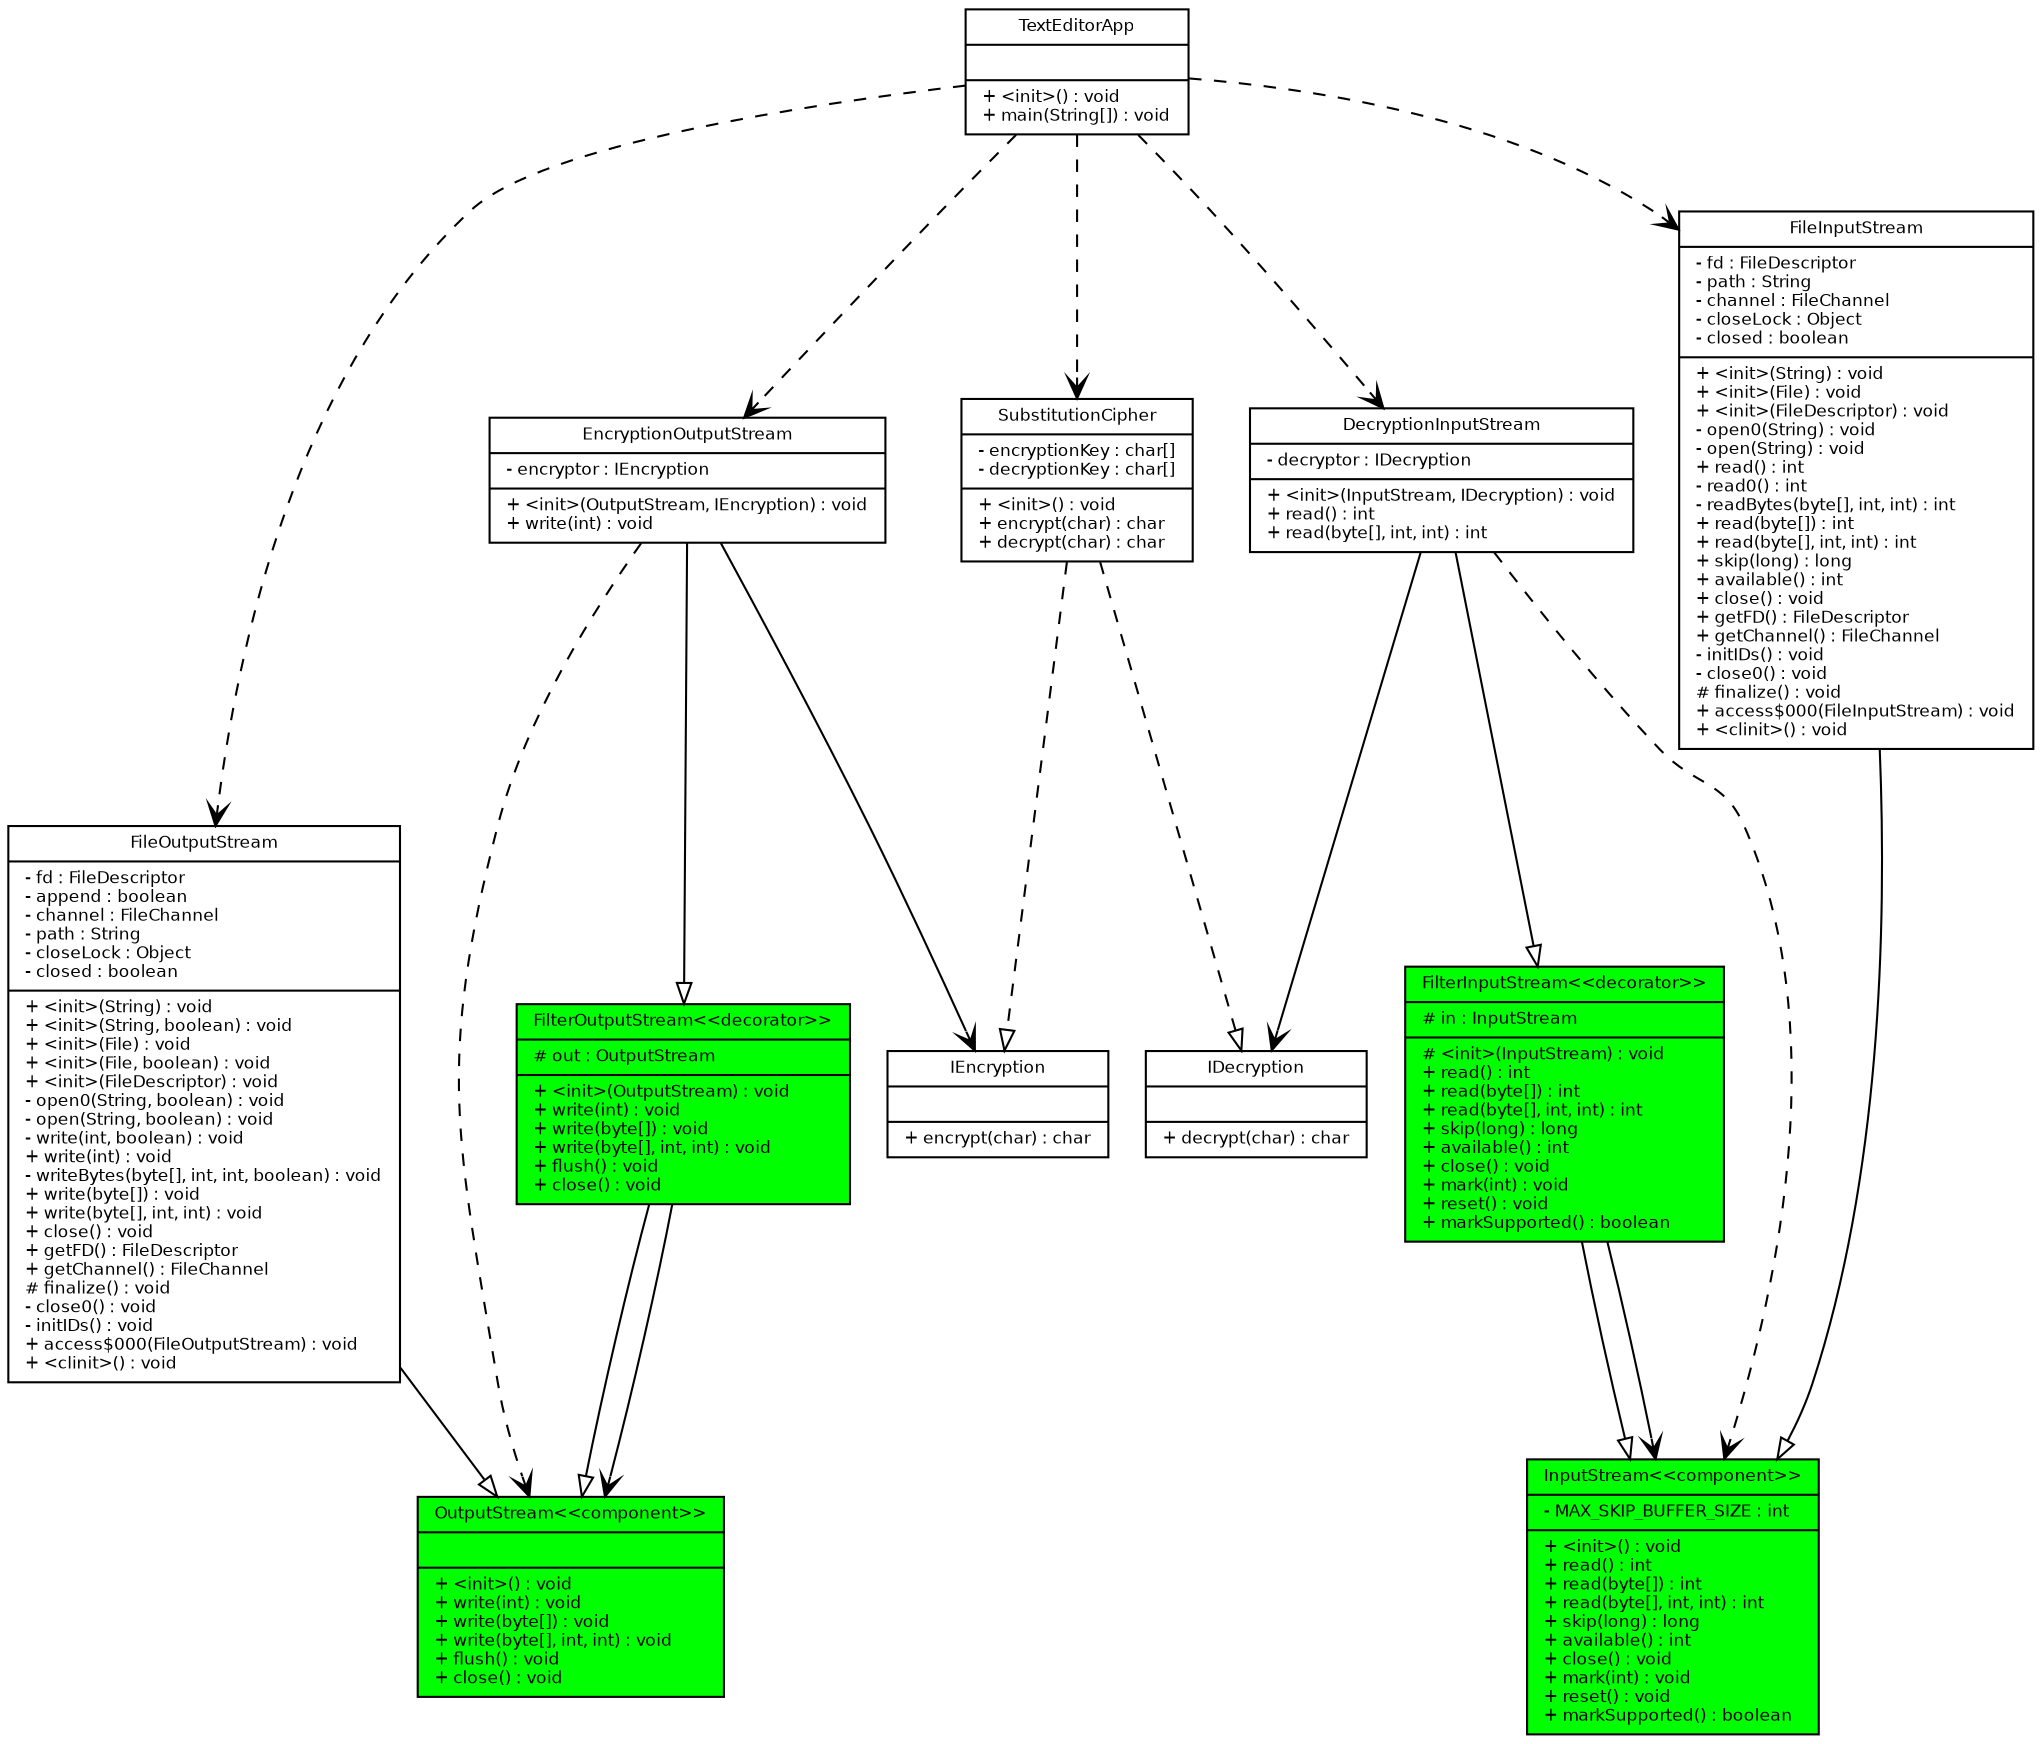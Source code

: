 digraph G {
fontname = " Bitstream Vera San"
fontsize =8
node [
style=filled
fillcolor=white
fontname = "Bitstream Vera Sans"
fontsize =8
shape = "record"]
edge [
fontname = "Bitstream Vera Sans"
fontsize =8
]
DecryptionInputStream [
label = "{DecryptionInputStream
|- decryptor : IDecryption\l|+ \<init\>(InputStream, IDecryption) : void\l+ read() : int\l+ read(byte[], int, int) : int\l}"
]
EncryptionOutputStream [
label = "{EncryptionOutputStream
|- encryptor : IEncryption\l|+ \<init\>(OutputStream, IEncryption) : void\l+ write(int) : void\l}"
]
IDecryption [
label = "{IDecryption
||+ decrypt(char) : char\l}"
]
IEncryption [
label = "{IEncryption
||+ encrypt(char) : char\l}"
]
SubstitutionCipher [
label = "{SubstitutionCipher
|- encryptionKey : char[]\l- decryptionKey : char[]\l|+ \<init\>() : void\l+ encrypt(char) : char\l+ decrypt(char) : char\l}"
]
TextEditorApp [
label = "{TextEditorApp
||+ \<init\>() : void\l+ main(String[]) : void\l}"
]
FilterInputStream [
fillcolor = green
label = "{FilterInputStream

\<\<decorator\>\>
|# in : InputStream\l|# \<init\>(InputStream) : void\l+ read() : int\l+ read(byte[]) : int\l+ read(byte[], int, int) : int\l+ skip(long) : long\l+ available() : int\l+ close() : void\l+ mark(int) : void\l+ reset() : void\l+ markSupported() : boolean\l}"
]
FilterOutputStream [
fillcolor = green
label = "{FilterOutputStream

\<\<decorator\>\>
|# out : OutputStream\l|+ \<init\>(OutputStream) : void\l+ write(int) : void\l+ write(byte[]) : void\l+ write(byte[], int, int) : void\l+ flush() : void\l+ close() : void\l}"
]
FileInputStream [
label = "{FileInputStream
|- fd : FileDescriptor\l- path : String\l- channel : FileChannel\l- closeLock : Object\l- closed : boolean\l|+ \<init\>(String) : void\l+ \<init\>(File) : void\l+ \<init\>(FileDescriptor) : void\l- open0(String) : void\l- open(String) : void\l+ read() : int\l- read0() : int\l- readBytes(byte[], int, int) : int\l+ read(byte[]) : int\l+ read(byte[], int, int) : int\l+ skip(long) : long\l+ available() : int\l+ close() : void\l+ getFD() : FileDescriptor\l+ getChannel() : FileChannel\l- initIDs() : void\l- close0() : void\l# finalize() : void\l+ access$000(FileInputStream) : void\l+ \<clinit\>() : void\l}"
]
FileOutputStream [
label = "{FileOutputStream
|- fd : FileDescriptor\l- append : boolean\l- channel : FileChannel\l- path : String\l- closeLock : Object\l- closed : boolean\l|+ \<init\>(String) : void\l+ \<init\>(String, boolean) : void\l+ \<init\>(File) : void\l+ \<init\>(File, boolean) : void\l+ \<init\>(FileDescriptor) : void\l- open0(String, boolean) : void\l- open(String, boolean) : void\l- write(int, boolean) : void\l+ write(int) : void\l- writeBytes(byte[], int, int, boolean) : void\l+ write(byte[]) : void\l+ write(byte[], int, int) : void\l+ close() : void\l+ getFD() : FileDescriptor\l+ getChannel() : FileChannel\l# finalize() : void\l- close0() : void\l- initIDs() : void\l+ access$000(FileOutputStream) : void\l+ \<clinit\>() : void\l}"
]
InputStream [
fillcolor = green
label = "{InputStream

\<\<component\>\>
|- MAX_SKIP_BUFFER_SIZE : int\l|+ \<init\>() : void\l+ read() : int\l+ read(byte[]) : int\l+ read(byte[], int, int) : int\l+ skip(long) : long\l+ available() : int\l+ close() : void\l+ mark(int) : void\l+ reset() : void\l+ markSupported() : boolean\l}"
]
OutputStream [
fillcolor = green
label = "{OutputStream

\<\<component\>\>
||+ \<init\>() : void\l+ write(int) : void\l+ write(byte[]) : void\l+ write(byte[], int, int) : void\l+ flush() : void\l+ close() : void\l}"
]
edge [
arrowhead = "empty"
style = "solid"
]
FilterInputStream -> InputStream
EncryptionOutputStream -> FilterOutputStream
FileOutputStream -> OutputStream
DecryptionInputStream -> FilterInputStream
FilterOutputStream -> OutputStream
FileInputStream -> InputStream
edge [
arrowhead = "vee"
style = "solid"
]
FilterInputStream -> InputStream
EncryptionOutputStream -> IEncryption
DecryptionInputStream -> IDecryption
FilterOutputStream -> OutputStream
edge [
arrowhead = "empty"
style = "dashed"
]
SubstitutionCipher -> IEncryption
SubstitutionCipher -> IDecryption
edge [
arrowhead = "vee"
style = "dashed"
]
EncryptionOutputStream -> OutputStream
DecryptionInputStream -> InputStream
TextEditorApp -> SubstitutionCipher
TextEditorApp -> DecryptionInputStream
TextEditorApp -> FileInputStream
TextEditorApp -> EncryptionOutputStream
TextEditorApp -> FileOutputStream
}
